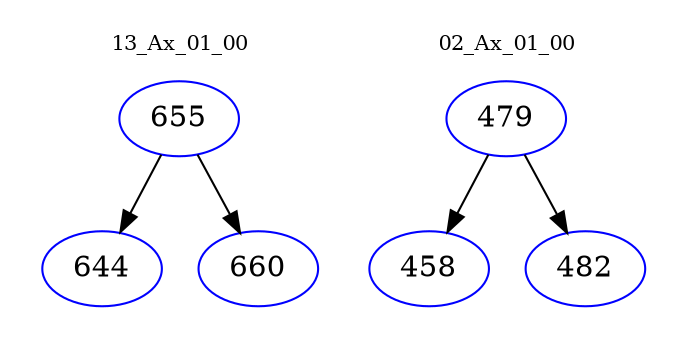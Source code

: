 digraph{
subgraph cluster_0 {
color = white
label = "13_Ax_01_00";
fontsize=10;
T0_655 [label="655", color="blue"]
T0_655 -> T0_644 [color="black"]
T0_644 [label="644", color="blue"]
T0_655 -> T0_660 [color="black"]
T0_660 [label="660", color="blue"]
}
subgraph cluster_1 {
color = white
label = "02_Ax_01_00";
fontsize=10;
T1_479 [label="479", color="blue"]
T1_479 -> T1_458 [color="black"]
T1_458 [label="458", color="blue"]
T1_479 -> T1_482 [color="black"]
T1_482 [label="482", color="blue"]
}
}
